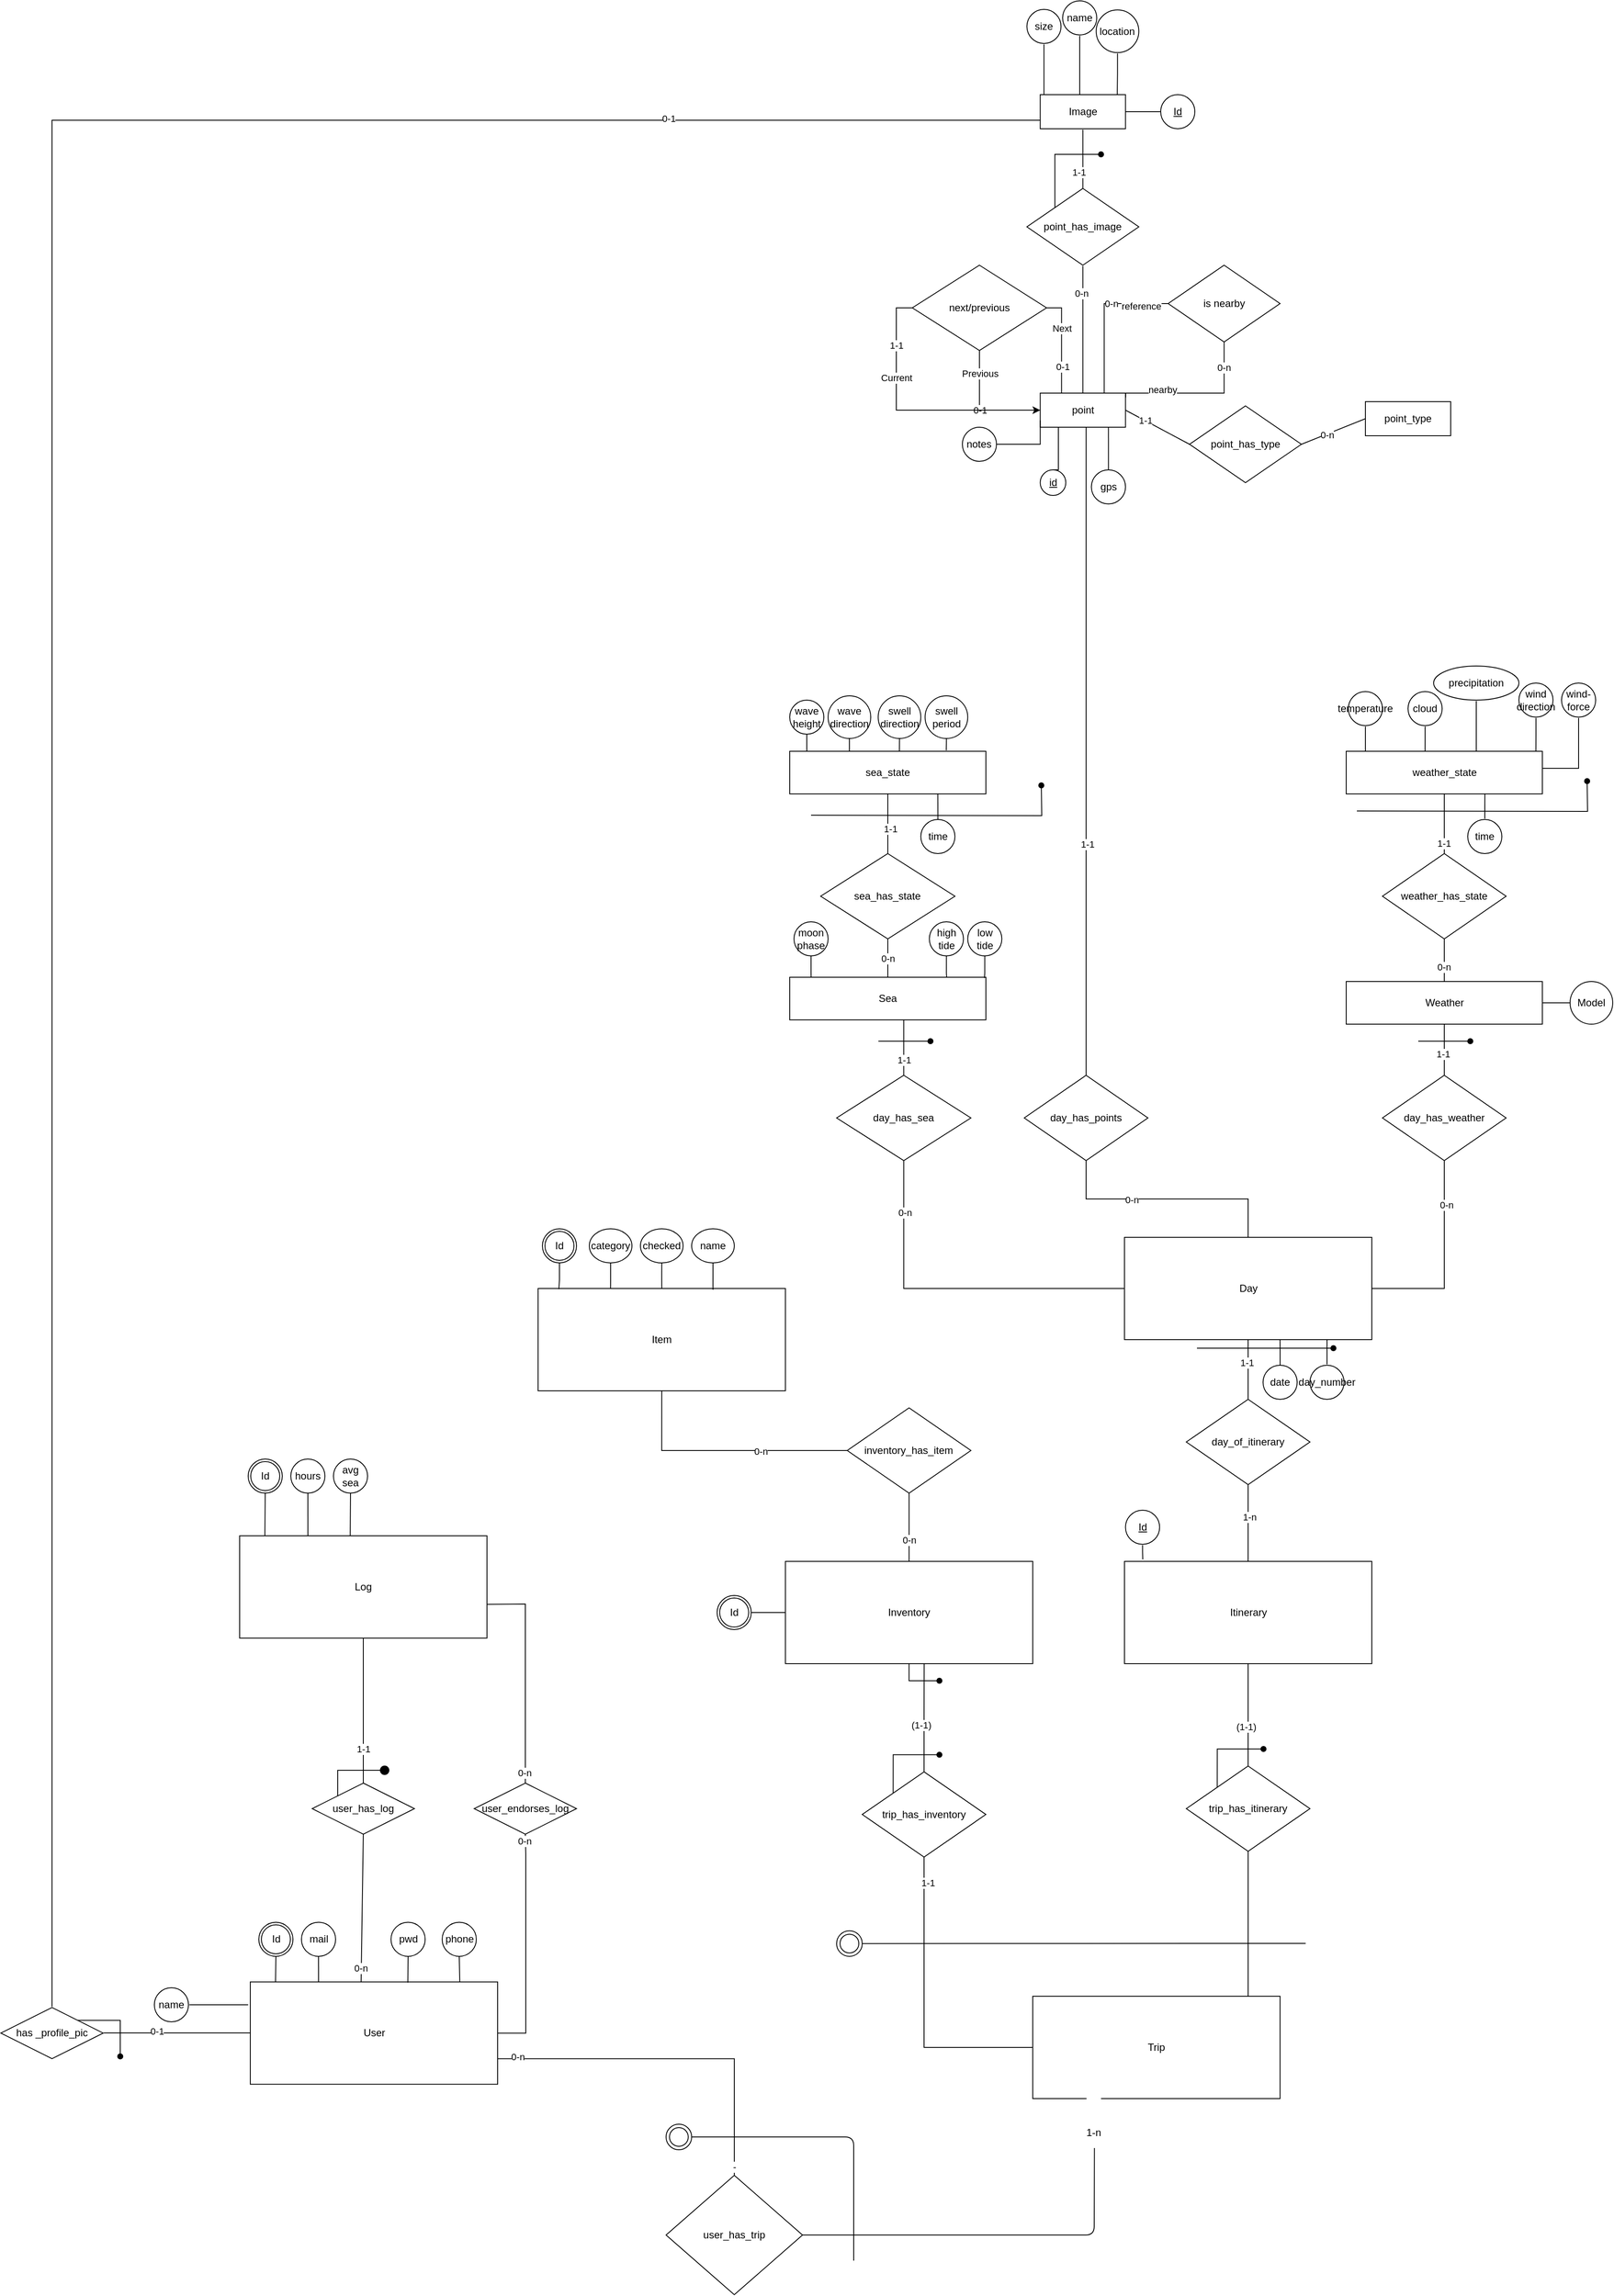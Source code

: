 <mxfile version="20.3.0" type="device"><diagram id="4FCNb8YeMRKc-BQFER56" name="Page-1"><mxGraphModel dx="3053" dy="4782" grid="1" gridSize="10" guides="1" tooltips="1" connect="1" arrows="1" fold="1" page="1" pageScale="1" pageWidth="850" pageHeight="1100" math="0" shadow="0"><root><mxCell id="0"/><mxCell id="1" parent="0"/><mxCell id="IPaBNMBHqaToawMMxi63-1" value="User" style="rounded=0;whiteSpace=wrap;html=1;" parent="1" vertex="1"><mxGeometry x="42.5" y="-276.81" width="290" height="120" as="geometry"/></mxCell><mxCell id="IPaBNMBHqaToawMMxi63-6" value="Id" style="ellipse;shape=doubleEllipse;margin=3;whiteSpace=wrap;html=1;align=center;" parent="1" vertex="1"><mxGeometry x="52.5" y="-346.81" width="40" height="40" as="geometry"/></mxCell><mxCell id="IPaBNMBHqaToawMMxi63-7" value="mail" style="ellipse;whiteSpace=wrap;html=1;align=center;" parent="1" vertex="1"><mxGeometry x="102.5" y="-346.81" width="40" height="40" as="geometry"/></mxCell><mxCell id="IPaBNMBHqaToawMMxi63-8" value="phone" style="ellipse;whiteSpace=wrap;html=1;align=center;" parent="1" vertex="1"><mxGeometry x="267.5" y="-346.81" width="40" height="40" as="geometry"/></mxCell><mxCell id="IPaBNMBHqaToawMMxi63-9" value="pwd" style="ellipse;whiteSpace=wrap;html=1;align=center;" parent="1" vertex="1"><mxGeometry x="207.5" y="-346.81" width="40" height="40" as="geometry"/></mxCell><mxCell id="IPaBNMBHqaToawMMxi63-10" value="" style="endArrow=none;html=1;rounded=0;entryX=0.5;entryY=1;entryDx=0;entryDy=0;exitX=0.102;exitY=0.002;exitDx=0;exitDy=0;exitPerimeter=0;" parent="1" source="IPaBNMBHqaToawMMxi63-1" target="IPaBNMBHqaToawMMxi63-6" edge="1"><mxGeometry relative="1" as="geometry"><mxPoint x="22.5" y="-256.81" as="sourcePoint"/><mxPoint x="182.5" y="-256.81" as="targetPoint"/></mxGeometry></mxCell><mxCell id="IPaBNMBHqaToawMMxi63-11" value="" style="endArrow=none;html=1;rounded=0;entryX=0.5;entryY=1;entryDx=0;entryDy=0;exitX=0.276;exitY=0;exitDx=0;exitDy=0;exitPerimeter=0;" parent="1" source="IPaBNMBHqaToawMMxi63-1" target="IPaBNMBHqaToawMMxi63-7" edge="1"><mxGeometry relative="1" as="geometry"><mxPoint x="122.5" y="-296.81" as="sourcePoint"/><mxPoint x="122.71" y="-347.05" as="targetPoint"/></mxGeometry></mxCell><mxCell id="IPaBNMBHqaToawMMxi63-12" value="" style="endArrow=none;html=1;rounded=0;entryX=0.5;entryY=1;entryDx=0;entryDy=0;exitX=0.847;exitY=0;exitDx=0;exitDy=0;exitPerimeter=0;" parent="1" source="IPaBNMBHqaToawMMxi63-1" target="IPaBNMBHqaToawMMxi63-8" edge="1"><mxGeometry relative="1" as="geometry"><mxPoint x="172.46" y="-296.81" as="sourcePoint"/><mxPoint x="172.42" y="-346.81" as="targetPoint"/></mxGeometry></mxCell><mxCell id="IPaBNMBHqaToawMMxi63-14" value="" style="endArrow=none;html=1;rounded=0;entryX=0.5;entryY=1;entryDx=0;entryDy=0;exitX=0.637;exitY=0.007;exitDx=0;exitDy=0;exitPerimeter=0;" parent="1" source="IPaBNMBHqaToawMMxi63-1" target="IPaBNMBHqaToawMMxi63-9" edge="1"><mxGeometry relative="1" as="geometry"><mxPoint x="222.5" y="-296.81" as="sourcePoint"/><mxPoint x="222.69" y="-346.81" as="targetPoint"/></mxGeometry></mxCell><mxCell id="IPaBNMBHqaToawMMxi63-16" value="Log" style="rounded=0;whiteSpace=wrap;html=1;" parent="1" vertex="1"><mxGeometry x="30" y="-800" width="290" height="120" as="geometry"/></mxCell><mxCell id="IPaBNMBHqaToawMMxi63-17" value="Id" style="ellipse;shape=doubleEllipse;margin=3;whiteSpace=wrap;html=1;align=center;" parent="1" vertex="1"><mxGeometry x="40" y="-890" width="40" height="40" as="geometry"/></mxCell><mxCell id="IPaBNMBHqaToawMMxi63-18" value="hours" style="ellipse;whiteSpace=wrap;html=1;align=center;" parent="1" vertex="1"><mxGeometry x="90" y="-890" width="40" height="40" as="geometry"/></mxCell><mxCell id="IPaBNMBHqaToawMMxi63-19" value="avg sea" style="ellipse;whiteSpace=wrap;html=1;align=center;" parent="1" vertex="1"><mxGeometry x="140" y="-890" width="40" height="40" as="geometry"/></mxCell><mxCell id="IPaBNMBHqaToawMMxi63-21" value="" style="endArrow=none;html=1;rounded=0;entryX=0.5;entryY=1;entryDx=0;entryDy=0;exitX=0.102;exitY=0.002;exitDx=0;exitDy=0;exitPerimeter=0;" parent="1" source="IPaBNMBHqaToawMMxi63-16" target="IPaBNMBHqaToawMMxi63-17" edge="1"><mxGeometry relative="1" as="geometry"><mxPoint x="10" y="-760" as="sourcePoint"/><mxPoint x="170" y="-760" as="targetPoint"/></mxGeometry></mxCell><mxCell id="IPaBNMBHqaToawMMxi63-22" value="" style="endArrow=none;html=1;rounded=0;entryX=0.5;entryY=1;entryDx=0;entryDy=0;exitX=0.276;exitY=0;exitDx=0;exitDy=0;exitPerimeter=0;" parent="1" source="IPaBNMBHqaToawMMxi63-16" target="IPaBNMBHqaToawMMxi63-18" edge="1"><mxGeometry relative="1" as="geometry"><mxPoint x="110" y="-800" as="sourcePoint"/><mxPoint x="110.21" y="-850.24" as="targetPoint"/></mxGeometry></mxCell><mxCell id="IPaBNMBHqaToawMMxi63-23" value="" style="endArrow=none;html=1;rounded=0;entryX=0.5;entryY=1;entryDx=0;entryDy=0;exitX=0.447;exitY=0.004;exitDx=0;exitDy=0;exitPerimeter=0;" parent="1" source="IPaBNMBHqaToawMMxi63-16" target="IPaBNMBHqaToawMMxi63-19" edge="1"><mxGeometry relative="1" as="geometry"><mxPoint x="159.96" y="-800" as="sourcePoint"/><mxPoint x="159.92" y="-850" as="targetPoint"/></mxGeometry></mxCell><mxCell id="IPaBNMBHqaToawMMxi63-25" value="user_has_log" style="shape=rhombus;perimeter=rhombusPerimeter;whiteSpace=wrap;html=1;align=center;" parent="1" vertex="1"><mxGeometry x="115" y="-510" width="120" height="60" as="geometry"/></mxCell><mxCell id="IPaBNMBHqaToawMMxi63-26" value="" style="endArrow=none;html=1;rounded=0;entryX=0.5;entryY=1;entryDx=0;entryDy=0;exitX=0.448;exitY=0;exitDx=0;exitDy=0;exitPerimeter=0;" parent="1" source="IPaBNMBHqaToawMMxi63-1" target="IPaBNMBHqaToawMMxi63-25" edge="1"><mxGeometry relative="1" as="geometry"><mxPoint x="217.5" y="-586.81" as="sourcePoint"/><mxPoint x="377.5" y="-586.81" as="targetPoint"/></mxGeometry></mxCell><mxCell id="IPaBNMBHqaToawMMxi63-63" value="0-n" style="edgeLabel;html=1;align=center;verticalAlign=middle;resizable=0;points=[];fontColor=#000000;" parent="IPaBNMBHqaToawMMxi63-26" vertex="1" connectable="0"><mxGeometry x="-0.81" y="1" relative="1" as="geometry"><mxPoint as="offset"/></mxGeometry></mxCell><mxCell id="IPaBNMBHqaToawMMxi63-29" value="" style="endArrow=none;html=1;rounded=0;" parent="1" source="IPaBNMBHqaToawMMxi63-25" target="IPaBNMBHqaToawMMxi63-16" edge="1"><mxGeometry relative="1" as="geometry"><mxPoint x="190.0" y="-360" as="sourcePoint"/><mxPoint x="190.08" y="-670" as="targetPoint"/></mxGeometry></mxCell><mxCell id="IPaBNMBHqaToawMMxi63-61" value="1-1" style="edgeLabel;html=1;align=center;verticalAlign=middle;resizable=0;points=[];fontColor=#000000;" parent="IPaBNMBHqaToawMMxi63-29" vertex="1" connectable="0"><mxGeometry x="-0.749" y="1" relative="1" as="geometry"><mxPoint x="1" y="-19" as="offset"/></mxGeometry></mxCell><mxCell id="IPaBNMBHqaToawMMxi63-32" value="" style="ellipse;whiteSpace=wrap;html=1;align=center;fontStyle=4;fillColor=#000000;" parent="1" vertex="1"><mxGeometry x="195" y="-530" width="10" height="10" as="geometry"/></mxCell><mxCell id="IPaBNMBHqaToawMMxi63-36" value="" style="endArrow=none;html=1;rounded=0;fontColor=#000000;entryX=0;entryY=0.5;entryDx=0;entryDy=0;exitX=0;exitY=0;exitDx=0;exitDy=0;" parent="1" source="IPaBNMBHqaToawMMxi63-25" target="IPaBNMBHqaToawMMxi63-32" edge="1"><mxGeometry relative="1" as="geometry"><mxPoint x="135" y="-550" as="sourcePoint"/><mxPoint x="295" y="-550" as="targetPoint"/><Array as="points"><mxPoint x="145" y="-525"/></Array></mxGeometry></mxCell><mxCell id="IPaBNMBHqaToawMMxi63-37" value="user_endorses_log" style="shape=rhombus;perimeter=rhombusPerimeter;whiteSpace=wrap;html=1;align=center;" parent="1" vertex="1"><mxGeometry x="305" y="-510" width="120" height="60" as="geometry"/></mxCell><mxCell id="IPaBNMBHqaToawMMxi63-38" value="" style="endArrow=none;html=1;rounded=0;entryX=1.001;entryY=0.67;entryDx=0;entryDy=0;entryPerimeter=0;exitX=0.5;exitY=0;exitDx=0;exitDy=0;" parent="1" source="IPaBNMBHqaToawMMxi63-37" target="IPaBNMBHqaToawMMxi63-16" edge="1"><mxGeometry relative="1" as="geometry"><mxPoint x="185" y="-500" as="sourcePoint"/><mxPoint x="185" y="-670" as="targetPoint"/><Array as="points"><mxPoint x="365" y="-720"/></Array></mxGeometry></mxCell><mxCell id="IPaBNMBHqaToawMMxi63-58" value="0-n" style="edgeLabel;html=1;align=center;verticalAlign=middle;resizable=0;points=[];fontColor=#000000;" parent="IPaBNMBHqaToawMMxi63-38" vertex="1" connectable="0"><mxGeometry x="-0.907" y="1" relative="1" as="geometry"><mxPoint as="offset"/></mxGeometry></mxCell><mxCell id="IPaBNMBHqaToawMMxi63-41" value="" style="endArrow=none;html=1;rounded=0;entryX=0.5;entryY=1;entryDx=0;entryDy=0;exitX=1;exitY=0.5;exitDx=0;exitDy=0;" parent="1" source="IPaBNMBHqaToawMMxi63-1" target="IPaBNMBHqaToawMMxi63-37" edge="1"><mxGeometry relative="1" as="geometry"><mxPoint x="392.21" y="-356.81" as="sourcePoint"/><mxPoint x="347.5" y="-566.41" as="targetPoint"/><Array as="points"><mxPoint x="365.5" y="-216.81"/><mxPoint x="365.5" y="-426.81"/></Array></mxGeometry></mxCell><mxCell id="IPaBNMBHqaToawMMxi63-49" value="" style="resizable=0;html=1;align=right;verticalAlign=bottom;" parent="IPaBNMBHqaToawMMxi63-41" connectable="0" vertex="1"><mxGeometry x="1" relative="1" as="geometry"><mxPoint x="-10" y="360" as="offset"/></mxGeometry></mxCell><mxCell id="IPaBNMBHqaToawMMxi63-57" value="0-n" style="edgeLabel;html=1;align=center;verticalAlign=middle;resizable=0;points=[];fontColor=#000000;" parent="IPaBNMBHqaToawMMxi63-41" vertex="1" connectable="0"><mxGeometry x="0.938" y="1" relative="1" as="geometry"><mxPoint as="offset"/></mxGeometry></mxCell><mxCell id="IPaBNMBHqaToawMMxi63-67" value="Trip" style="rounded=0;whiteSpace=wrap;html=1;" parent="1" vertex="1"><mxGeometry x="959.94" y="-260" width="290" height="120" as="geometry"/></mxCell><mxCell id="CpeaB846haHFIQsKbPVB-20" style="edgeStyle=orthogonalEdgeStyle;rounded=0;orthogonalLoop=1;jettySize=auto;html=1;endArrow=oval;endFill=1;" parent="1" source="IPaBNMBHqaToawMMxi63-76" edge="1"><mxGeometry relative="1" as="geometry"><mxPoint x="850" y="-630" as="targetPoint"/></mxGeometry></mxCell><mxCell id="IPaBNMBHqaToawMMxi63-76" value="Inventory" style="rounded=0;whiteSpace=wrap;html=1;" parent="1" vertex="1"><mxGeometry x="669.94" y="-770" width="290" height="120" as="geometry"/></mxCell><mxCell id="IPaBNMBHqaToawMMxi63-78" value="Itinerary" style="rounded=0;whiteSpace=wrap;html=1;" parent="1" vertex="1"><mxGeometry x="1067.5" y="-770" width="290" height="120" as="geometry"/></mxCell><mxCell id="IPaBNMBHqaToawMMxi63-84" style="edgeStyle=orthogonalEdgeStyle;rounded=0;orthogonalLoop=1;jettySize=auto;html=1;entryX=0;entryY=0.5;entryDx=0;entryDy=0;fontColor=#000000;endArrow=none;endFill=0;exitX=0.5;exitY=1;exitDx=0;exitDy=0;" parent="1" source="IPaBNMBHqaToawMMxi63-79" target="IPaBNMBHqaToawMMxi63-67" edge="1"><mxGeometry relative="1" as="geometry"/></mxCell><mxCell id="IPaBNMBHqaToawMMxi63-120" value="1-1" style="edgeLabel;html=1;align=center;verticalAlign=middle;resizable=0;points=[];fontColor=#000000;" parent="IPaBNMBHqaToawMMxi63-84" vertex="1" connectable="0"><mxGeometry x="-0.828" y="4" relative="1" as="geometry"><mxPoint as="offset"/></mxGeometry></mxCell><mxCell id="IPaBNMBHqaToawMMxi63-85" style="edgeStyle=orthogonalEdgeStyle;rounded=0;orthogonalLoop=1;jettySize=auto;html=1;entryX=0.561;entryY=1;entryDx=0;entryDy=0;entryPerimeter=0;fontColor=#000000;endArrow=none;endFill=0;" parent="1" source="IPaBNMBHqaToawMMxi63-79" target="IPaBNMBHqaToawMMxi63-76" edge="1"><mxGeometry relative="1" as="geometry"/></mxCell><mxCell id="IPaBNMBHqaToawMMxi63-121" value="(1-1)" style="edgeLabel;html=1;align=center;verticalAlign=middle;resizable=0;points=[];fontColor=#000000;" parent="IPaBNMBHqaToawMMxi63-85" vertex="1" connectable="0"><mxGeometry x="-0.122" y="4" relative="1" as="geometry"><mxPoint as="offset"/></mxGeometry></mxCell><mxCell id="IPaBNMBHqaToawMMxi63-191" style="edgeStyle=orthogonalEdgeStyle;rounded=0;orthogonalLoop=1;jettySize=auto;html=1;exitX=0;exitY=0;exitDx=0;exitDy=0;fontColor=#000000;endArrow=oval;endFill=1;" parent="1" source="IPaBNMBHqaToawMMxi63-79" edge="1"><mxGeometry relative="1" as="geometry"><mxPoint x="850" y="-543" as="targetPoint"/></mxGeometry></mxCell><mxCell id="IPaBNMBHqaToawMMxi63-79" value="trip_has_inventory" style="shape=rhombus;perimeter=rhombusPerimeter;whiteSpace=wrap;html=1;align=center;" parent="1" vertex="1"><mxGeometry x="760" y="-523.19" width="145" height="100" as="geometry"/></mxCell><mxCell id="IPaBNMBHqaToawMMxi63-82" style="edgeStyle=orthogonalEdgeStyle;rounded=0;orthogonalLoop=1;jettySize=auto;html=1;fontColor=#000000;endArrow=none;endFill=0;" parent="1" source="IPaBNMBHqaToawMMxi63-81" target="IPaBNMBHqaToawMMxi63-78" edge="1"><mxGeometry relative="1" as="geometry"/></mxCell><mxCell id="IPaBNMBHqaToawMMxi63-122" value="(1-1)" style="edgeLabel;html=1;align=center;verticalAlign=middle;resizable=0;points=[];fontColor=#000000;" parent="IPaBNMBHqaToawMMxi63-82" vertex="1" connectable="0"><mxGeometry x="-0.234" y="3" relative="1" as="geometry"><mxPoint as="offset"/></mxGeometry></mxCell><mxCell id="IPaBNMBHqaToawMMxi63-83" style="edgeStyle=orthogonalEdgeStyle;rounded=0;orthogonalLoop=1;jettySize=auto;html=1;entryX=0.871;entryY=0;entryDx=0;entryDy=0;entryPerimeter=0;fontColor=#000000;endArrow=none;endFill=0;" parent="1" source="IPaBNMBHqaToawMMxi63-81" target="IPaBNMBHqaToawMMxi63-67" edge="1"><mxGeometry relative="1" as="geometry"/></mxCell><mxCell id="IPaBNMBHqaToawMMxi63-192" style="edgeStyle=orthogonalEdgeStyle;rounded=0;orthogonalLoop=1;jettySize=auto;html=1;exitX=0;exitY=0;exitDx=0;exitDy=0;fontColor=#000000;endArrow=oval;endFill=1;" parent="1" source="IPaBNMBHqaToawMMxi63-81" edge="1"><mxGeometry relative="1" as="geometry"><mxPoint x="1230" y="-550" as="targetPoint"/></mxGeometry></mxCell><mxCell id="IPaBNMBHqaToawMMxi63-81" value="trip_has_itinerary" style="shape=rhombus;perimeter=rhombusPerimeter;whiteSpace=wrap;html=1;align=center;" parent="1" vertex="1"><mxGeometry x="1140" y="-530" width="145" height="100" as="geometry"/></mxCell><mxCell id="IPaBNMBHqaToawMMxi63-96" style="edgeStyle=orthogonalEdgeStyle;rounded=0;orthogonalLoop=1;jettySize=auto;html=1;fontColor=#000000;endArrow=none;endFill=0;entryX=1;entryY=0.75;entryDx=0;entryDy=0;exitX=0.5;exitY=0;exitDx=0;exitDy=0;" parent="1" source="IPaBNMBHqaToawMMxi63-93" target="IPaBNMBHqaToawMMxi63-1" edge="1"><mxGeometry relative="1" as="geometry"><mxPoint x="980" y="772.317" as="targetPoint"/><Array as="points"><mxPoint x="610" y="-187"/></Array></mxGeometry></mxCell><mxCell id="IPaBNMBHqaToawMMxi63-104" value="0-n" style="edgeLabel;html=1;align=center;verticalAlign=middle;resizable=0;points=[];fontColor=#000000;" parent="IPaBNMBHqaToawMMxi63-96" vertex="1" connectable="0"><mxGeometry x="0.887" y="-1" relative="1" as="geometry"><mxPoint y="-1" as="offset"/></mxGeometry></mxCell><mxCell id="IPaBNMBHqaToawMMxi63-114" value="-" style="edgeLabel;html=1;align=center;verticalAlign=middle;resizable=0;points=[];fontColor=#000000;" parent="IPaBNMBHqaToawMMxi63-96" vertex="1" connectable="0"><mxGeometry x="-0.949" relative="1" as="geometry"><mxPoint as="offset"/></mxGeometry></mxCell><mxCell id="IPaBNMBHqaToawMMxi63-93" value="user_has_trip" style="shape=rhombus;perimeter=rhombusPerimeter;whiteSpace=wrap;html=1;align=center;" parent="1" vertex="1"><mxGeometry x="530" y="-50" width="160" height="140" as="geometry"/></mxCell><mxCell id="IPaBNMBHqaToawMMxi63-134" style="edgeStyle=orthogonalEdgeStyle;rounded=0;orthogonalLoop=1;jettySize=auto;html=1;fontColor=#000000;endArrow=none;endFill=0;" parent="1" source="IPaBNMBHqaToawMMxi63-133" target="IPaBNMBHqaToawMMxi63-78" edge="1"><mxGeometry relative="1" as="geometry"/></mxCell><mxCell id="IPaBNMBHqaToawMMxi63-136" value="1-n" style="edgeLabel;html=1;align=center;verticalAlign=middle;resizable=0;points=[];fontColor=#000000;" parent="IPaBNMBHqaToawMMxi63-134" vertex="1" connectable="0"><mxGeometry x="-0.172" y="1" relative="1" as="geometry"><mxPoint as="offset"/></mxGeometry></mxCell><mxCell id="IPaBNMBHqaToawMMxi63-133" value="day_of_itinerary" style="shape=rhombus;perimeter=rhombusPerimeter;whiteSpace=wrap;html=1;align=center;" parent="1" vertex="1"><mxGeometry x="1140" y="-960" width="145" height="100" as="geometry"/></mxCell><mxCell id="IPaBNMBHqaToawMMxi63-138" style="edgeStyle=orthogonalEdgeStyle;rounded=0;orthogonalLoop=1;jettySize=auto;html=1;entryX=0.5;entryY=0;entryDx=0;entryDy=0;fontColor=#000000;endArrow=none;endFill=0;" parent="1" source="IPaBNMBHqaToawMMxi63-137" target="IPaBNMBHqaToawMMxi63-133" edge="1"><mxGeometry relative="1" as="geometry"/></mxCell><mxCell id="IPaBNMBHqaToawMMxi63-139" value="1-1" style="edgeLabel;html=1;align=center;verticalAlign=middle;resizable=0;points=[];fontColor=#000000;" parent="IPaBNMBHqaToawMMxi63-138" vertex="1" connectable="0"><mxGeometry x="-0.237" y="-2" relative="1" as="geometry"><mxPoint as="offset"/></mxGeometry></mxCell><mxCell id="IPaBNMBHqaToawMMxi63-137" value="Day" style="rounded=0;whiteSpace=wrap;html=1;" parent="1" vertex="1"><mxGeometry x="1067.5" y="-1150" width="290" height="120" as="geometry"/></mxCell><mxCell id="IPaBNMBHqaToawMMxi63-145" style="edgeStyle=orthogonalEdgeStyle;rounded=0;orthogonalLoop=1;jettySize=auto;html=1;fontColor=#000000;endArrow=none;endFill=0;" parent="1" source="IPaBNMBHqaToawMMxi63-141" target="IPaBNMBHqaToawMMxi63-137" edge="1"><mxGeometry relative="1" as="geometry"><Array as="points"><mxPoint x="1443" y="-1090"/></Array></mxGeometry></mxCell><mxCell id="CpeaB846haHFIQsKbPVB-128" value="0-n" style="edgeLabel;html=1;align=center;verticalAlign=middle;resizable=0;points=[];" parent="IPaBNMBHqaToawMMxi63-145" vertex="1" connectable="0"><mxGeometry x="-0.562" y="2" relative="1" as="geometry"><mxPoint as="offset"/></mxGeometry></mxCell><mxCell id="IPaBNMBHqaToawMMxi63-195" style="edgeStyle=orthogonalEdgeStyle;rounded=0;orthogonalLoop=1;jettySize=auto;html=1;fontColor=#000000;endArrow=none;endFill=0;" parent="1" source="IPaBNMBHqaToawMMxi63-141" target="IPaBNMBHqaToawMMxi63-162" edge="1"><mxGeometry relative="1" as="geometry"/></mxCell><mxCell id="CpeaB846haHFIQsKbPVB-129" value="1-1" style="edgeLabel;html=1;align=center;verticalAlign=middle;resizable=0;points=[];" parent="IPaBNMBHqaToawMMxi63-195" vertex="1" connectable="0"><mxGeometry x="-0.169" y="2" relative="1" as="geometry"><mxPoint as="offset"/></mxGeometry></mxCell><mxCell id="IPaBNMBHqaToawMMxi63-141" value="day_has_weather" style="shape=rhombus;perimeter=rhombusPerimeter;whiteSpace=wrap;html=1;align=center;" parent="1" vertex="1"><mxGeometry x="1370" y="-1340" width="145" height="100" as="geometry"/></mxCell><mxCell id="IPaBNMBHqaToawMMxi63-148" style="edgeStyle=orthogonalEdgeStyle;rounded=0;orthogonalLoop=1;jettySize=auto;html=1;entryX=0;entryY=0.5;entryDx=0;entryDy=0;fontColor=#000000;endArrow=none;endFill=0;" parent="1" source="IPaBNMBHqaToawMMxi63-143" target="IPaBNMBHqaToawMMxi63-137" edge="1"><mxGeometry relative="1" as="geometry"><Array as="points"><mxPoint x="809" y="-1090"/></Array></mxGeometry></mxCell><mxCell id="CpeaB846haHFIQsKbPVB-52" value="0-n" style="edgeLabel;html=1;align=center;verticalAlign=middle;resizable=0;points=[];" parent="IPaBNMBHqaToawMMxi63-148" vertex="1" connectable="0"><mxGeometry x="-0.705" y="1" relative="1" as="geometry"><mxPoint as="offset"/></mxGeometry></mxCell><mxCell id="IPaBNMBHqaToawMMxi63-186" style="edgeStyle=orthogonalEdgeStyle;rounded=0;orthogonalLoop=1;jettySize=auto;html=1;entryX=0.55;entryY=1;entryDx=0;entryDy=0;fontColor=#000000;endArrow=none;endFill=0;entryPerimeter=0;" parent="1" edge="1"><mxGeometry relative="1" as="geometry"><mxPoint x="801.5" y="-1405" as="targetPoint"/><Array as="points"><mxPoint x="809" y="-1405"/></Array><mxPoint x="808.686" y="-1339.978" as="sourcePoint"/></mxGeometry></mxCell><mxCell id="CpeaB846haHFIQsKbPVB-50" value="1-1" style="edgeLabel;html=1;align=center;verticalAlign=middle;resizable=0;points=[];" parent="IPaBNMBHqaToawMMxi63-186" vertex="1" connectable="0"><mxGeometry x="-0.491" relative="1" as="geometry"><mxPoint as="offset"/></mxGeometry></mxCell><mxCell id="IPaBNMBHqaToawMMxi63-143" value="day_has_sea" style="shape=rhombus;perimeter=rhombusPerimeter;whiteSpace=wrap;html=1;align=center;" parent="1" vertex="1"><mxGeometry x="730" y="-1340" width="157.44" height="100" as="geometry"/></mxCell><mxCell id="IPaBNMBHqaToawMMxi63-147" style="edgeStyle=orthogonalEdgeStyle;rounded=0;orthogonalLoop=1;jettySize=auto;html=1;fontColor=#000000;endArrow=none;endFill=0;" parent="1" source="IPaBNMBHqaToawMMxi63-144" target="IPaBNMBHqaToawMMxi63-137" edge="1"><mxGeometry relative="1" as="geometry"/></mxCell><mxCell id="CpeaB846haHFIQsKbPVB-53" value="0-n" style="edgeLabel;html=1;align=center;verticalAlign=middle;resizable=0;points=[];" parent="IPaBNMBHqaToawMMxi63-147" vertex="1" connectable="0"><mxGeometry x="-0.296" y="-1" relative="1" as="geometry"><mxPoint as="offset"/></mxGeometry></mxCell><mxCell id="IPaBNMBHqaToawMMxi63-188" style="edgeStyle=orthogonalEdgeStyle;rounded=0;orthogonalLoop=1;jettySize=auto;html=1;entryX=0.538;entryY=1;entryDx=0;entryDy=0;entryPerimeter=0;fontColor=#000000;endArrow=none;endFill=0;" parent="1" source="IPaBNMBHqaToawMMxi63-144" target="IPaBNMBHqaToawMMxi63-156" edge="1"><mxGeometry relative="1" as="geometry"/></mxCell><mxCell id="CpeaB846haHFIQsKbPVB-54" value="1-1" style="edgeLabel;html=1;align=center;verticalAlign=middle;resizable=0;points=[];" parent="IPaBNMBHqaToawMMxi63-188" vertex="1" connectable="0"><mxGeometry x="-0.285" y="-1" relative="1" as="geometry"><mxPoint as="offset"/></mxGeometry></mxCell><mxCell id="IPaBNMBHqaToawMMxi63-144" value="day_has_points" style="shape=rhombus;perimeter=rhombusPerimeter;whiteSpace=wrap;html=1;align=center;" parent="1" vertex="1"><mxGeometry x="950" y="-1340" width="145" height="100" as="geometry"/></mxCell><mxCell id="quffOmO1uJrPGkvGy99G-256" value="" style="edgeStyle=orthogonalEdgeStyle;rounded=0;orthogonalLoop=1;jettySize=auto;html=1;endArrow=none;endFill=0;entryX=0.5;entryY=0;entryDx=0;entryDy=0;" parent="1" source="IPaBNMBHqaToawMMxi63-156" target="quffOmO1uJrPGkvGy99G-255" edge="1"><mxGeometry relative="1" as="geometry"><Array as="points"><mxPoint x="990" y="-2050"/></Array></mxGeometry></mxCell><mxCell id="IPaBNMBHqaToawMMxi63-156" value="point" style="rounded=0;whiteSpace=wrap;html=1;" parent="1" vertex="1"><mxGeometry x="968.72" y="-2140" width="100" height="40" as="geometry"/></mxCell><mxCell id="IPaBNMBHqaToawMMxi63-198" style="edgeStyle=orthogonalEdgeStyle;rounded=0;orthogonalLoop=1;jettySize=auto;html=1;entryX=0.5;entryY=1;entryDx=0;entryDy=0;fontColor=#000000;endArrow=none;endFill=0;" parent="1" source="IPaBNMBHqaToawMMxi63-162" target="IPaBNMBHqaToawMMxi63-197" edge="1"><mxGeometry relative="1" as="geometry"><Array as="points"><mxPoint x="1443" y="-1450"/><mxPoint x="1443" y="-1450"/></Array></mxGeometry></mxCell><mxCell id="CpeaB846haHFIQsKbPVB-130" value="0-n" style="edgeLabel;html=1;align=center;verticalAlign=middle;resizable=0;points=[];" parent="IPaBNMBHqaToawMMxi63-198" vertex="1" connectable="0"><mxGeometry x="-0.295" y="1" relative="1" as="geometry"><mxPoint as="offset"/></mxGeometry></mxCell><mxCell id="ByTbtiyHxhlV9-c-ylh0-253" value="" style="edgeStyle=orthogonalEdgeStyle;rounded=0;orthogonalLoop=1;jettySize=auto;html=1;endArrow=none;endFill=0;" parent="1" source="IPaBNMBHqaToawMMxi63-162" target="ByTbtiyHxhlV9-c-ylh0-252" edge="1"><mxGeometry relative="1" as="geometry"/></mxCell><mxCell id="IPaBNMBHqaToawMMxi63-162" value="Weather" style="rounded=0;whiteSpace=wrap;html=1;" parent="1" vertex="1"><mxGeometry x="1327.5" y="-1450" width="230" height="50" as="geometry"/></mxCell><mxCell id="IPaBNMBHqaToawMMxi63-199" value="0-n" style="edgeStyle=orthogonalEdgeStyle;rounded=0;orthogonalLoop=1;jettySize=auto;html=1;entryX=0.5;entryY=1;entryDx=0;entryDy=0;fontColor=#000000;endArrow=none;endFill=0;" parent="1" source="IPaBNMBHqaToawMMxi63-163" target="IPaBNMBHqaToawMMxi63-196" edge="1"><mxGeometry relative="1" as="geometry"/></mxCell><mxCell id="IPaBNMBHqaToawMMxi63-163" value="Sea" style="rounded=0;whiteSpace=wrap;html=1;" parent="1" vertex="1"><mxGeometry x="675" y="-1455" width="230" height="50" as="geometry"/></mxCell><mxCell id="IPaBNMBHqaToawMMxi63-203" style="edgeStyle=orthogonalEdgeStyle;rounded=0;orthogonalLoop=1;jettySize=auto;html=1;fontColor=#000000;endArrow=none;endFill=0;" parent="1" source="IPaBNMBHqaToawMMxi63-196" target="IPaBNMBHqaToawMMxi63-200" edge="1"><mxGeometry relative="1" as="geometry"/></mxCell><mxCell id="CpeaB846haHFIQsKbPVB-31" value="1-1" style="edgeLabel;html=1;align=center;verticalAlign=middle;resizable=0;points=[];" parent="IPaBNMBHqaToawMMxi63-203" vertex="1" connectable="0"><mxGeometry x="-0.175" y="-3" relative="1" as="geometry"><mxPoint as="offset"/></mxGeometry></mxCell><mxCell id="IPaBNMBHqaToawMMxi63-196" value="sea_has_state" style="shape=rhombus;perimeter=rhombusPerimeter;whiteSpace=wrap;html=1;align=center;" parent="1" vertex="1"><mxGeometry x="711.28" y="-1600" width="157.44" height="100" as="geometry"/></mxCell><mxCell id="IPaBNMBHqaToawMMxi63-202" style="edgeStyle=orthogonalEdgeStyle;rounded=0;orthogonalLoop=1;jettySize=auto;html=1;entryX=0.5;entryY=1;entryDx=0;entryDy=0;fontColor=#000000;endArrow=none;endFill=0;" parent="1" source="IPaBNMBHqaToawMMxi63-197" target="IPaBNMBHqaToawMMxi63-201" edge="1"><mxGeometry relative="1" as="geometry"/></mxCell><mxCell id="CpeaB846haHFIQsKbPVB-131" value="1-1" style="edgeLabel;html=1;align=center;verticalAlign=middle;resizable=0;points=[];" parent="IPaBNMBHqaToawMMxi63-202" vertex="1" connectable="0"><mxGeometry x="-0.636" y="1" relative="1" as="geometry"><mxPoint as="offset"/></mxGeometry></mxCell><mxCell id="IPaBNMBHqaToawMMxi63-197" value="weather_has_state" style="shape=rhombus;perimeter=rhombusPerimeter;whiteSpace=wrap;html=1;align=center;" parent="1" vertex="1"><mxGeometry x="1370" y="-1600" width="145" height="100" as="geometry"/></mxCell><mxCell id="IPaBNMBHqaToawMMxi63-204" style="edgeStyle=orthogonalEdgeStyle;rounded=0;orthogonalLoop=1;jettySize=auto;html=1;fontColor=#000000;endArrow=oval;endFill=1;" parent="1" edge="1"><mxGeometry relative="1" as="geometry"><mxPoint x="970" y="-1680" as="targetPoint"/><mxPoint x="700" y="-1645" as="sourcePoint"/></mxGeometry></mxCell><mxCell id="IPaBNMBHqaToawMMxi63-200" value="sea_state" style="rounded=0;whiteSpace=wrap;html=1;" parent="1" vertex="1"><mxGeometry x="675" y="-1720" width="230" height="50" as="geometry"/></mxCell><mxCell id="IPaBNMBHqaToawMMxi63-201" value="weather_state" style="rounded=0;whiteSpace=wrap;html=1;" parent="1" vertex="1"><mxGeometry x="1327.5" y="-1720" width="230" height="50" as="geometry"/></mxCell><mxCell id="IPaBNMBHqaToawMMxi63-205" style="edgeStyle=orthogonalEdgeStyle;rounded=0;orthogonalLoop=1;jettySize=auto;html=1;fontColor=#000000;endArrow=oval;endFill=1;" parent="1" edge="1"><mxGeometry relative="1" as="geometry"><mxPoint x="1610" y="-1685" as="targetPoint"/><mxPoint x="1340" y="-1650" as="sourcePoint"/></mxGeometry></mxCell><mxCell id="CpeaB846haHFIQsKbPVB-5" style="edgeStyle=orthogonalEdgeStyle;rounded=0;orthogonalLoop=1;jettySize=auto;html=1;endArrow=none;endFill=0;" parent="1" source="CpeaB846haHFIQsKbPVB-4" target="IPaBNMBHqaToawMMxi63-76" edge="1"><mxGeometry relative="1" as="geometry"/></mxCell><mxCell id="CpeaB846haHFIQsKbPVB-8" value="0-n" style="edgeLabel;html=1;align=center;verticalAlign=middle;resizable=0;points=[];" parent="CpeaB846haHFIQsKbPVB-5" vertex="1" connectable="0"><mxGeometry x="0.375" relative="1" as="geometry"><mxPoint as="offset"/></mxGeometry></mxCell><mxCell id="CpeaB846haHFIQsKbPVB-4" value="inventory_has_item" style="shape=rhombus;perimeter=rhombusPerimeter;whiteSpace=wrap;html=1;align=center;" parent="1" vertex="1"><mxGeometry x="742.44" y="-950" width="145" height="100" as="geometry"/></mxCell><mxCell id="CpeaB846haHFIQsKbPVB-7" style="edgeStyle=orthogonalEdgeStyle;rounded=0;orthogonalLoop=1;jettySize=auto;html=1;entryX=0;entryY=0.5;entryDx=0;entryDy=0;endArrow=none;endFill=0;exitX=0.5;exitY=1;exitDx=0;exitDy=0;" parent="1" source="CpeaB846haHFIQsKbPVB-6" target="CpeaB846haHFIQsKbPVB-4" edge="1"><mxGeometry relative="1" as="geometry"/></mxCell><mxCell id="CpeaB846haHFIQsKbPVB-9" value="0-n" style="edgeLabel;html=1;align=center;verticalAlign=middle;resizable=0;points=[];" parent="CpeaB846haHFIQsKbPVB-7" vertex="1" connectable="0"><mxGeometry x="0.294" y="-1" relative="1" as="geometry"><mxPoint as="offset"/></mxGeometry></mxCell><mxCell id="CpeaB846haHFIQsKbPVB-6" value="Item" style="rounded=0;whiteSpace=wrap;html=1;" parent="1" vertex="1"><mxGeometry x="379.94" y="-1090" width="290" height="120" as="geometry"/></mxCell><mxCell id="CpeaB846haHFIQsKbPVB-11" style="edgeStyle=orthogonalEdgeStyle;rounded=0;orthogonalLoop=1;jettySize=auto;html=1;endArrow=none;endFill=0;entryX=0.084;entryY=0.007;entryDx=0;entryDy=0;entryPerimeter=0;" parent="1" source="CpeaB846haHFIQsKbPVB-10" target="CpeaB846haHFIQsKbPVB-6" edge="1"><mxGeometry relative="1" as="geometry"/></mxCell><mxCell id="CpeaB846haHFIQsKbPVB-10" value="Id" style="ellipse;shape=doubleEllipse;margin=3;whiteSpace=wrap;html=1;align=center;" parent="1" vertex="1"><mxGeometry x="385" y="-1160" width="40" height="40" as="geometry"/></mxCell><mxCell id="CpeaB846haHFIQsKbPVB-15" style="edgeStyle=orthogonalEdgeStyle;rounded=0;orthogonalLoop=1;jettySize=auto;html=1;entryX=0.293;entryY=0.003;entryDx=0;entryDy=0;entryPerimeter=0;endArrow=none;endFill=0;" parent="1" source="CpeaB846haHFIQsKbPVB-13" target="CpeaB846haHFIQsKbPVB-6" edge="1"><mxGeometry relative="1" as="geometry"><Array as="points"><mxPoint x="465" y="-1100"/><mxPoint x="465" y="-1100"/></Array></mxGeometry></mxCell><mxCell id="CpeaB846haHFIQsKbPVB-13" value="category" style="ellipse;whiteSpace=wrap;html=1;align=center;" parent="1" vertex="1"><mxGeometry x="440" y="-1160" width="50" height="40" as="geometry"/></mxCell><mxCell id="CpeaB846haHFIQsKbPVB-17" style="edgeStyle=orthogonalEdgeStyle;rounded=0;orthogonalLoop=1;jettySize=auto;html=1;entryX=0.5;entryY=0;entryDx=0;entryDy=0;endArrow=none;endFill=0;" parent="1" source="CpeaB846haHFIQsKbPVB-16" target="CpeaB846haHFIQsKbPVB-6" edge="1"><mxGeometry relative="1" as="geometry"/></mxCell><mxCell id="CpeaB846haHFIQsKbPVB-16" value="checked" style="ellipse;whiteSpace=wrap;html=1;align=center;" parent="1" vertex="1"><mxGeometry x="499.94" y="-1160" width="50" height="40" as="geometry"/></mxCell><mxCell id="CpeaB846haHFIQsKbPVB-19" style="edgeStyle=orthogonalEdgeStyle;rounded=0;orthogonalLoop=1;jettySize=auto;html=1;entryX=0.707;entryY=0.013;entryDx=0;entryDy=0;entryPerimeter=0;endArrow=none;endFill=0;" parent="1" source="CpeaB846haHFIQsKbPVB-18" target="CpeaB846haHFIQsKbPVB-6" edge="1"><mxGeometry relative="1" as="geometry"/></mxCell><mxCell id="CpeaB846haHFIQsKbPVB-18" value="name" style="ellipse;whiteSpace=wrap;html=1;align=center;" parent="1" vertex="1"><mxGeometry x="560" y="-1160" width="50" height="40" as="geometry"/></mxCell><mxCell id="CpeaB846haHFIQsKbPVB-24" style="edgeStyle=orthogonalEdgeStyle;rounded=0;orthogonalLoop=1;jettySize=auto;html=1;entryX=0.755;entryY=1;entryDx=0;entryDy=0;entryPerimeter=0;endArrow=none;endFill=0;" parent="1" source="CpeaB846haHFIQsKbPVB-22" target="IPaBNMBHqaToawMMxi63-200" edge="1"><mxGeometry relative="1" as="geometry"/></mxCell><mxCell id="CpeaB846haHFIQsKbPVB-22" value="time" style="ellipse;whiteSpace=wrap;html=1;aspect=fixed;" parent="1" vertex="1"><mxGeometry x="828.72" y="-1640" width="40" height="40" as="geometry"/></mxCell><mxCell id="CpeaB846haHFIQsKbPVB-28" style="edgeStyle=orthogonalEdgeStyle;rounded=0;orthogonalLoop=1;jettySize=auto;html=1;entryX=0.8;entryY=0.008;entryDx=0;entryDy=0;entryPerimeter=0;endArrow=none;endFill=0;" parent="1" source="CpeaB846haHFIQsKbPVB-26" target="IPaBNMBHqaToawMMxi63-163" edge="1"><mxGeometry relative="1" as="geometry"/></mxCell><mxCell id="CpeaB846haHFIQsKbPVB-26" value="high tide" style="ellipse;whiteSpace=wrap;html=1;aspect=fixed;" parent="1" vertex="1"><mxGeometry x="838.72" y="-1520" width="40" height="40" as="geometry"/></mxCell><mxCell id="CpeaB846haHFIQsKbPVB-33" style="edgeStyle=orthogonalEdgeStyle;rounded=0;orthogonalLoop=1;jettySize=auto;html=1;endArrow=none;endFill=0;entryX=0.085;entryY=-0.001;entryDx=0;entryDy=0;entryPerimeter=0;" parent="1" source="CpeaB846haHFIQsKbPVB-32" target="IPaBNMBHqaToawMMxi63-200" edge="1"><mxGeometry relative="1" as="geometry"/></mxCell><mxCell id="CpeaB846haHFIQsKbPVB-32" value="wave height" style="ellipse;whiteSpace=wrap;html=1;aspect=fixed;" parent="1" vertex="1"><mxGeometry x="675" y="-1780" width="40" height="40" as="geometry"/></mxCell><mxCell id="CpeaB846haHFIQsKbPVB-35" style="edgeStyle=orthogonalEdgeStyle;rounded=0;orthogonalLoop=1;jettySize=auto;html=1;entryX=0.304;entryY=0;entryDx=0;entryDy=0;entryPerimeter=0;endArrow=none;endFill=0;" parent="1" source="CpeaB846haHFIQsKbPVB-34" target="IPaBNMBHqaToawMMxi63-200" edge="1"><mxGeometry relative="1" as="geometry"><Array as="points"><mxPoint x="745" y="-1720"/><mxPoint x="745" y="-1720"/></Array></mxGeometry></mxCell><mxCell id="CpeaB846haHFIQsKbPVB-34" value="wave direction" style="ellipse;whiteSpace=wrap;html=1;aspect=fixed;" parent="1" vertex="1"><mxGeometry x="720" y="-1785" width="50" height="50" as="geometry"/></mxCell><mxCell id="CpeaB846haHFIQsKbPVB-37" style="edgeStyle=orthogonalEdgeStyle;rounded=0;orthogonalLoop=1;jettySize=auto;html=1;entryX=0.559;entryY=-0.035;entryDx=0;entryDy=0;entryPerimeter=0;endArrow=none;endFill=0;" parent="1" source="CpeaB846haHFIQsKbPVB-36" target="IPaBNMBHqaToawMMxi63-200" edge="1"><mxGeometry relative="1" as="geometry"><Array as="points"><mxPoint x="804" y="-1720"/></Array></mxGeometry></mxCell><mxCell id="CpeaB846haHFIQsKbPVB-36" value="swell direction" style="ellipse;whiteSpace=wrap;html=1;aspect=fixed;" parent="1" vertex="1"><mxGeometry x="778.72" y="-1785" width="50" height="50" as="geometry"/></mxCell><mxCell id="CpeaB846haHFIQsKbPVB-39" style="edgeStyle=orthogonalEdgeStyle;rounded=0;orthogonalLoop=1;jettySize=auto;html=1;endArrow=none;endFill=0;entryX=0.798;entryY=-0.02;entryDx=0;entryDy=0;entryPerimeter=0;" parent="1" source="CpeaB846haHFIQsKbPVB-38" target="IPaBNMBHqaToawMMxi63-200" edge="1"><mxGeometry relative="1" as="geometry"><Array as="points"><mxPoint x="859" y="-1730"/><mxPoint x="858" y="-1730"/></Array></mxGeometry></mxCell><mxCell id="CpeaB846haHFIQsKbPVB-38" value="swell period" style="ellipse;whiteSpace=wrap;html=1;aspect=fixed;" parent="1" vertex="1"><mxGeometry x="833.72" y="-1785" width="50" height="50" as="geometry"/></mxCell><mxCell id="CpeaB846haHFIQsKbPVB-43" style="edgeStyle=orthogonalEdgeStyle;rounded=0;orthogonalLoop=1;jettySize=auto;html=1;entryX=0.993;entryY=0.019;entryDx=0;entryDy=0;entryPerimeter=0;endArrow=none;endFill=0;" parent="1" source="CpeaB846haHFIQsKbPVB-42" target="IPaBNMBHqaToawMMxi63-163" edge="1"><mxGeometry relative="1" as="geometry"/></mxCell><mxCell id="CpeaB846haHFIQsKbPVB-42" value="low tide" style="ellipse;whiteSpace=wrap;html=1;aspect=fixed;" parent="1" vertex="1"><mxGeometry x="883.72" y="-1520" width="40" height="40" as="geometry"/></mxCell><mxCell id="CpeaB846haHFIQsKbPVB-45" style="edgeStyle=orthogonalEdgeStyle;rounded=0;orthogonalLoop=1;jettySize=auto;html=1;endArrow=none;endFill=0;entryX=0.109;entryY=0.001;entryDx=0;entryDy=0;entryPerimeter=0;" parent="1" source="CpeaB846haHFIQsKbPVB-44" target="IPaBNMBHqaToawMMxi63-163" edge="1"><mxGeometry relative="1" as="geometry"><mxPoint x="700" y="-1460" as="targetPoint"/></mxGeometry></mxCell><mxCell id="CpeaB846haHFIQsKbPVB-44" value="moon phase" style="ellipse;whiteSpace=wrap;html=1;aspect=fixed;" parent="1" vertex="1"><mxGeometry x="680" y="-1520" width="40" height="40" as="geometry"/></mxCell><mxCell id="CpeaB846haHFIQsKbPVB-47" style="edgeStyle=orthogonalEdgeStyle;rounded=0;orthogonalLoop=1;jettySize=auto;html=1;endArrow=none;endFill=0;" parent="1" source="CpeaB846haHFIQsKbPVB-46" edge="1"><mxGeometry relative="1" as="geometry"><mxPoint x="1048.72" y="-2100" as="targetPoint"/><Array as="points"><mxPoint x="1048.72" y="-2100"/></Array></mxGeometry></mxCell><mxCell id="CpeaB846haHFIQsKbPVB-46" value="gps" style="ellipse;whiteSpace=wrap;html=1;aspect=fixed;" parent="1" vertex="1"><mxGeometry x="1028.72" y="-2050" width="40" height="40" as="geometry"/></mxCell><mxCell id="CpeaB846haHFIQsKbPVB-51" value="" style="endArrow=oval;html=1;rounded=0;endFill=1;" parent="1" edge="1"><mxGeometry width="50" height="50" relative="1" as="geometry"><mxPoint x="779" y="-1380" as="sourcePoint"/><mxPoint x="840" y="-1380" as="targetPoint"/></mxGeometry></mxCell><mxCell id="CpeaB846haHFIQsKbPVB-63" style="edgeStyle=elbowEdgeStyle;rounded=0;jumpStyle=none;orthogonalLoop=1;jettySize=auto;elbow=vertical;html=1;entryX=0;entryY=0.5;entryDx=0;entryDy=0;endArrow=none;endFill=0;sourcePerimeterSpacing=1;exitX=0.5;exitY=1;exitDx=0;exitDy=0;" parent="1" source="CpeaB846haHFIQsKbPVB-62" target="IPaBNMBHqaToawMMxi63-156" edge="1"><mxGeometry relative="1" as="geometry"><Array as="points"><mxPoint x="888.72" y="-2120"/><mxPoint x="1118.72" y="-2200"/><mxPoint x="1058.72" y="-2140"/><mxPoint x="1108.72" y="-2190"/></Array></mxGeometry></mxCell><mxCell id="CpeaB846haHFIQsKbPVB-64" value="Previous" style="edgeLabel;html=1;align=center;verticalAlign=middle;resizable=0;points=[];" parent="CpeaB846haHFIQsKbPVB-63" vertex="1" connectable="0"><mxGeometry x="-0.623" relative="1" as="geometry"><mxPoint as="offset"/></mxGeometry></mxCell><mxCell id="CpeaB846haHFIQsKbPVB-68" value="0-1" style="edgeLabel;html=1;align=center;verticalAlign=middle;resizable=0;points=[];" parent="CpeaB846haHFIQsKbPVB-63" vertex="1" connectable="0"><mxGeometry x="-0.017" relative="1" as="geometry"><mxPoint as="offset"/></mxGeometry></mxCell><mxCell id="CpeaB846haHFIQsKbPVB-65" style="edgeStyle=elbowEdgeStyle;rounded=0;jumpStyle=none;orthogonalLoop=1;jettySize=auto;elbow=vertical;html=1;entryX=0.25;entryY=0;entryDx=0;entryDy=0;endArrow=none;endFill=0;sourcePerimeterSpacing=1;exitX=1;exitY=0.5;exitDx=0;exitDy=0;" parent="1" source="CpeaB846haHFIQsKbPVB-62" target="IPaBNMBHqaToawMMxi63-156" edge="1"><mxGeometry relative="1" as="geometry"><Array as="points"><mxPoint x="988.72" y="-2240"/></Array></mxGeometry></mxCell><mxCell id="CpeaB846haHFIQsKbPVB-66" value="Next" style="edgeLabel;html=1;align=center;verticalAlign=middle;resizable=0;points=[];" parent="CpeaB846haHFIQsKbPVB-65" vertex="1" connectable="0"><mxGeometry x="-0.303" relative="1" as="geometry"><mxPoint as="offset"/></mxGeometry></mxCell><mxCell id="CpeaB846haHFIQsKbPVB-67" value="0-1" style="edgeLabel;html=1;align=center;verticalAlign=middle;resizable=0;points=[];" parent="CpeaB846haHFIQsKbPVB-65" vertex="1" connectable="0"><mxGeometry x="0.462" y="1" relative="1" as="geometry"><mxPoint as="offset"/></mxGeometry></mxCell><mxCell id="WlnSeA-LmbHxtFA2p1Cm-254" style="edgeStyle=orthogonalEdgeStyle;rounded=0;orthogonalLoop=1;jettySize=auto;html=1;entryX=0;entryY=0.5;entryDx=0;entryDy=0;" parent="1" source="CpeaB846haHFIQsKbPVB-62" target="IPaBNMBHqaToawMMxi63-156" edge="1"><mxGeometry relative="1" as="geometry"><Array as="points"><mxPoint x="800" y="-2240"/><mxPoint x="800" y="-2120"/></Array></mxGeometry></mxCell><mxCell id="WlnSeA-LmbHxtFA2p1Cm-255" value="Current" style="edgeLabel;html=1;align=center;verticalAlign=middle;resizable=0;points=[];" parent="WlnSeA-LmbHxtFA2p1Cm-254" vertex="1" connectable="0"><mxGeometry x="-0.348" relative="1" as="geometry"><mxPoint as="offset"/></mxGeometry></mxCell><mxCell id="WlnSeA-LmbHxtFA2p1Cm-256" value="1-1" style="edgeLabel;html=1;align=center;verticalAlign=middle;resizable=0;points=[];" parent="WlnSeA-LmbHxtFA2p1Cm-254" vertex="1" connectable="0"><mxGeometry x="-0.595" relative="1" as="geometry"><mxPoint as="offset"/></mxGeometry></mxCell><mxCell id="CpeaB846haHFIQsKbPVB-62" value="next/previous" style="shape=rhombus;perimeter=rhombusPerimeter;whiteSpace=wrap;html=1;align=center;" parent="1" vertex="1"><mxGeometry x="818.72" y="-2290" width="157.44" height="100" as="geometry"/></mxCell><mxCell id="CpeaB846haHFIQsKbPVB-73" style="edgeStyle=elbowEdgeStyle;rounded=0;jumpStyle=none;orthogonalLoop=1;jettySize=auto;elbow=vertical;html=1;entryX=1.002;entryY=0.128;entryDx=0;entryDy=0;endArrow=none;endFill=0;sourcePerimeterSpacing=1;entryPerimeter=0;exitX=0.5;exitY=1;exitDx=0;exitDy=0;" parent="1" source="CpeaB846haHFIQsKbPVB-72" target="IPaBNMBHqaToawMMxi63-156" edge="1"><mxGeometry relative="1" as="geometry"><Array as="points"><mxPoint x="1128.72" y="-2140"/></Array></mxGeometry></mxCell><mxCell id="CpeaB846haHFIQsKbPVB-75" value="0-n" style="edgeLabel;html=1;align=center;verticalAlign=middle;resizable=0;points=[];" parent="CpeaB846haHFIQsKbPVB-73" vertex="1" connectable="0"><mxGeometry x="-0.665" y="-1" relative="1" as="geometry"><mxPoint as="offset"/></mxGeometry></mxCell><mxCell id="quffOmO1uJrPGkvGy99G-258" value="nearby" style="edgeLabel;html=1;align=center;verticalAlign=middle;resizable=0;points=[];" parent="CpeaB846haHFIQsKbPVB-73" vertex="1" connectable="0"><mxGeometry x="0.469" y="-4" relative="1" as="geometry"><mxPoint as="offset"/></mxGeometry></mxCell><mxCell id="CpeaB846haHFIQsKbPVB-74" style="edgeStyle=elbowEdgeStyle;rounded=0;jumpStyle=none;orthogonalLoop=1;jettySize=auto;elbow=vertical;html=1;endArrow=none;endFill=0;sourcePerimeterSpacing=1;exitX=0;exitY=0.5;exitDx=0;exitDy=0;entryX=0.75;entryY=0;entryDx=0;entryDy=0;" parent="1" source="CpeaB846haHFIQsKbPVB-72" target="IPaBNMBHqaToawMMxi63-156" edge="1"><mxGeometry relative="1" as="geometry"><Array as="points"><mxPoint x="1098.72" y="-2245"/><mxPoint x="1078.72" y="-2245"/><mxPoint x="1108.72" y="-2245"/></Array></mxGeometry></mxCell><mxCell id="CpeaB846haHFIQsKbPVB-76" value="0-n" style="edgeLabel;html=1;align=center;verticalAlign=middle;resizable=0;points=[];" parent="CpeaB846haHFIQsKbPVB-74" vertex="1" connectable="0"><mxGeometry x="-0.263" relative="1" as="geometry"><mxPoint as="offset"/></mxGeometry></mxCell><mxCell id="quffOmO1uJrPGkvGy99G-257" value="reference" style="edgeLabel;html=1;align=center;verticalAlign=middle;resizable=0;points=[];" parent="CpeaB846haHFIQsKbPVB-74" vertex="1" connectable="0"><mxGeometry x="-0.645" y="3" relative="1" as="geometry"><mxPoint as="offset"/></mxGeometry></mxCell><mxCell id="CpeaB846haHFIQsKbPVB-72" value="is nearby" style="shape=rhombus;perimeter=rhombusPerimeter;whiteSpace=wrap;html=1;align=center;" parent="1" vertex="1"><mxGeometry x="1118.72" y="-2290" width="131.22" height="90" as="geometry"/></mxCell><mxCell id="CpeaB846haHFIQsKbPVB-80" style="edgeStyle=elbowEdgeStyle;rounded=0;jumpStyle=none;orthogonalLoop=1;jettySize=auto;elbow=vertical;html=1;endArrow=none;endFill=0;sourcePerimeterSpacing=1;exitX=1;exitY=0.5;exitDx=0;exitDy=0;" parent="1" source="CpeaB846haHFIQsKbPVB-77" edge="1"><mxGeometry relative="1" as="geometry"><mxPoint x="968.72" y="-2108" as="targetPoint"/><Array as="points"><mxPoint x="948.72" y="-2080"/></Array></mxGeometry></mxCell><mxCell id="CpeaB846haHFIQsKbPVB-77" value="notes" style="ellipse;whiteSpace=wrap;html=1;aspect=fixed;" parent="1" vertex="1"><mxGeometry x="877.44" y="-2100" width="40" height="40" as="geometry"/></mxCell><mxCell id="CpeaB846haHFIQsKbPVB-82" style="edgeStyle=elbowEdgeStyle;rounded=0;jumpStyle=none;orthogonalLoop=1;jettySize=auto;elbow=vertical;html=1;entryX=0.5;entryY=0;entryDx=0;entryDy=0;endArrow=none;endFill=0;sourcePerimeterSpacing=1;" parent="1" source="CpeaB846haHFIQsKbPVB-79" target="IPaBNMBHqaToawMMxi63-156" edge="1"><mxGeometry relative="1" as="geometry"/></mxCell><mxCell id="CpeaB846haHFIQsKbPVB-93" value="0-n" style="edgeLabel;html=1;align=center;verticalAlign=middle;resizable=0;points=[];" parent="CpeaB846haHFIQsKbPVB-82" vertex="1" connectable="0"><mxGeometry x="-0.569" y="-2" relative="1" as="geometry"><mxPoint as="offset"/></mxGeometry></mxCell><mxCell id="wPXMX-Y_yY0DnQ2fJpiM-252" style="edgeStyle=orthogonalEdgeStyle;rounded=0;orthogonalLoop=1;jettySize=auto;html=1;exitX=0;exitY=0;exitDx=0;exitDy=0;endArrow=oval;endFill=1;" parent="1" source="CpeaB846haHFIQsKbPVB-79" edge="1"><mxGeometry relative="1" as="geometry"><mxPoint x="1040" y="-2420" as="targetPoint"/><Array as="points"><mxPoint x="986" y="-2420"/><mxPoint x="1030" y="-2420"/></Array></mxGeometry></mxCell><mxCell id="CpeaB846haHFIQsKbPVB-79" value="point_has_image" style="shape=rhombus;perimeter=rhombusPerimeter;whiteSpace=wrap;html=1;align=center;" parent="1" vertex="1"><mxGeometry x="953.11" y="-2380" width="131.22" height="90" as="geometry"/></mxCell><mxCell id="CpeaB846haHFIQsKbPVB-85" style="edgeStyle=elbowEdgeStyle;rounded=0;jumpStyle=none;orthogonalLoop=1;jettySize=auto;elbow=vertical;html=1;endArrow=none;endFill=0;sourcePerimeterSpacing=1;" parent="1" source="CpeaB846haHFIQsKbPVB-84" target="CpeaB846haHFIQsKbPVB-79" edge="1"><mxGeometry relative="1" as="geometry"/></mxCell><mxCell id="CpeaB846haHFIQsKbPVB-94" value="1-1" style="edgeLabel;html=1;align=center;verticalAlign=middle;resizable=0;points=[];" parent="CpeaB846haHFIQsKbPVB-85" vertex="1" connectable="0"><mxGeometry x="0.443" y="-5" relative="1" as="geometry"><mxPoint as="offset"/></mxGeometry></mxCell><mxCell id="CpeaB846haHFIQsKbPVB-84" value="Image" style="rounded=0;whiteSpace=wrap;html=1;" parent="1" vertex="1"><mxGeometry x="968.72" y="-2490" width="100" height="40" as="geometry"/></mxCell><mxCell id="CpeaB846haHFIQsKbPVB-87" style="edgeStyle=elbowEdgeStyle;rounded=0;jumpStyle=none;orthogonalLoop=1;jettySize=auto;elbow=vertical;html=1;endArrow=none;endFill=0;sourcePerimeterSpacing=1;" parent="1" source="CpeaB846haHFIQsKbPVB-86" edge="1"><mxGeometry relative="1" as="geometry"><mxPoint x="973.11" y="-2490" as="targetPoint"/></mxGeometry></mxCell><mxCell id="CpeaB846haHFIQsKbPVB-86" value="size" style="ellipse;whiteSpace=wrap;html=1;aspect=fixed;" parent="1" vertex="1"><mxGeometry x="953.11" y="-2590" width="40" height="40" as="geometry"/></mxCell><mxCell id="CpeaB846haHFIQsKbPVB-89" style="edgeStyle=elbowEdgeStyle;rounded=0;jumpStyle=none;orthogonalLoop=1;jettySize=auto;elbow=vertical;html=1;endArrow=none;endFill=0;sourcePerimeterSpacing=1;entryX=0.797;entryY=-0.017;entryDx=0;entryDy=0;entryPerimeter=0;" parent="1" source="CpeaB846haHFIQsKbPVB-88" edge="1"><mxGeometry relative="1" as="geometry"><mxPoint x="1059.03" y="-2490" as="targetPoint"/></mxGeometry></mxCell><mxCell id="CpeaB846haHFIQsKbPVB-88" value="location" style="ellipse;whiteSpace=wrap;html=1;aspect=fixed;" parent="1" vertex="1"><mxGeometry x="1034.33" y="-2589.32" width="50" height="50" as="geometry"/></mxCell><mxCell id="CpeaB846haHFIQsKbPVB-92" style="edgeStyle=elbowEdgeStyle;rounded=0;jumpStyle=none;orthogonalLoop=1;jettySize=auto;elbow=vertical;html=1;entryX=1;entryY=0.5;entryDx=0;entryDy=0;endArrow=none;endFill=0;sourcePerimeterSpacing=1;exitX=0;exitY=0.5;exitDx=0;exitDy=0;" parent="1" source="CpeaB846haHFIQsKbPVB-91" target="CpeaB846haHFIQsKbPVB-84" edge="1"><mxGeometry relative="1" as="geometry"><Array as="points"/></mxGeometry></mxCell><mxCell id="CpeaB846haHFIQsKbPVB-91" value="Id" style="ellipse;whiteSpace=wrap;html=1;align=center;fontStyle=4;" parent="1" vertex="1"><mxGeometry x="1110" y="-2490" width="40" height="40" as="geometry"/></mxCell><mxCell id="CpeaB846haHFIQsKbPVB-99" style="edgeStyle=elbowEdgeStyle;rounded=0;jumpStyle=none;orthogonalLoop=1;jettySize=auto;elbow=vertical;html=1;endArrow=none;endFill=0;sourcePerimeterSpacing=1;" parent="1" source="CpeaB846haHFIQsKbPVB-98" edge="1"><mxGeometry relative="1" as="geometry"><mxPoint x="40" y="-250" as="targetPoint"/></mxGeometry></mxCell><mxCell id="CpeaB846haHFIQsKbPVB-98" value="name" style="ellipse;whiteSpace=wrap;html=1;align=center;" parent="1" vertex="1"><mxGeometry x="-70" y="-270" width="40" height="40" as="geometry"/></mxCell><mxCell id="CpeaB846haHFIQsKbPVB-101" style="edgeStyle=elbowEdgeStyle;rounded=0;jumpStyle=none;orthogonalLoop=1;jettySize=auto;elbow=vertical;html=1;endArrow=none;endFill=0;sourcePerimeterSpacing=1;" parent="1" source="CpeaB846haHFIQsKbPVB-100" target="IPaBNMBHqaToawMMxi63-1" edge="1"><mxGeometry relative="1" as="geometry"/></mxCell><mxCell id="CpeaB846haHFIQsKbPVB-103" value="0-1" style="edgeLabel;html=1;align=center;verticalAlign=middle;resizable=0;points=[];" parent="CpeaB846haHFIQsKbPVB-101" vertex="1" connectable="0"><mxGeometry x="-0.27" y="2" relative="1" as="geometry"><mxPoint as="offset"/></mxGeometry></mxCell><mxCell id="CpeaB846haHFIQsKbPVB-102" style="edgeStyle=elbowEdgeStyle;rounded=0;jumpStyle=none;orthogonalLoop=1;jettySize=auto;elbow=vertical;html=1;endArrow=none;endFill=0;sourcePerimeterSpacing=1;" parent="1" source="CpeaB846haHFIQsKbPVB-100" target="CpeaB846haHFIQsKbPVB-84" edge="1"><mxGeometry relative="1" as="geometry"><mxPoint x="-50" y="-1600" as="targetPoint"/><Array as="points"><mxPoint x="440" y="-2460"/></Array></mxGeometry></mxCell><mxCell id="ya4DinIoxpt9bCqTolqQ-252" value="0-1" style="edgeLabel;html=1;align=center;verticalAlign=middle;resizable=0;points=[];" parent="CpeaB846haHFIQsKbPVB-102" vertex="1" connectable="0"><mxGeometry x="0.741" y="2" relative="1" as="geometry"><mxPoint as="offset"/></mxGeometry></mxCell><mxCell id="ya4DinIoxpt9bCqTolqQ-254" style="edgeStyle=orthogonalEdgeStyle;rounded=0;orthogonalLoop=1;jettySize=auto;html=1;exitX=1;exitY=0;exitDx=0;exitDy=0;endArrow=oval;endFill=1;" parent="1" source="CpeaB846haHFIQsKbPVB-100" edge="1"><mxGeometry relative="1" as="geometry"><mxPoint x="-110" y="-190" as="targetPoint"/></mxGeometry></mxCell><mxCell id="CpeaB846haHFIQsKbPVB-100" value="has _profile_pic" style="shape=rhombus;perimeter=rhombusPerimeter;whiteSpace=wrap;html=1;align=center;" parent="1" vertex="1"><mxGeometry x="-250" y="-246.81" width="120" height="60" as="geometry"/></mxCell><mxCell id="CpeaB846haHFIQsKbPVB-105" style="edgeStyle=elbowEdgeStyle;rounded=0;jumpStyle=none;orthogonalLoop=1;jettySize=auto;elbow=vertical;html=1;endArrow=none;endFill=0;sourcePerimeterSpacing=1;entryX=0.707;entryY=0.998;entryDx=0;entryDy=0;entryPerimeter=0;" parent="1" source="CpeaB846haHFIQsKbPVB-104" target="IPaBNMBHqaToawMMxi63-201" edge="1"><mxGeometry relative="1" as="geometry"/></mxCell><mxCell id="CpeaB846haHFIQsKbPVB-104" value="time" style="ellipse;whiteSpace=wrap;html=1;aspect=fixed;" parent="1" vertex="1"><mxGeometry x="1470" y="-1640" width="40" height="40" as="geometry"/></mxCell><mxCell id="CpeaB846haHFIQsKbPVB-107" style="edgeStyle=elbowEdgeStyle;rounded=0;jumpStyle=none;orthogonalLoop=1;jettySize=auto;elbow=vertical;html=1;endArrow=none;endFill=0;sourcePerimeterSpacing=1;" parent="1" source="CpeaB846haHFIQsKbPVB-106" edge="1"><mxGeometry relative="1" as="geometry"><mxPoint x="1350" y="-1720" as="targetPoint"/></mxGeometry></mxCell><mxCell id="CpeaB846haHFIQsKbPVB-106" value="temperature" style="ellipse;whiteSpace=wrap;html=1;aspect=fixed;" parent="1" vertex="1"><mxGeometry x="1330" y="-1790" width="40" height="40" as="geometry"/></mxCell><mxCell id="CpeaB846haHFIQsKbPVB-109" style="edgeStyle=elbowEdgeStyle;rounded=0;jumpStyle=none;orthogonalLoop=1;jettySize=auto;elbow=vertical;html=1;entryX=0.402;entryY=0;entryDx=0;entryDy=0;entryPerimeter=0;endArrow=none;endFill=0;sourcePerimeterSpacing=1;" parent="1" source="CpeaB846haHFIQsKbPVB-108" target="IPaBNMBHqaToawMMxi63-201" edge="1"><mxGeometry relative="1" as="geometry"/></mxCell><mxCell id="CpeaB846haHFIQsKbPVB-108" value="cloud" style="ellipse;whiteSpace=wrap;html=1;aspect=fixed;" parent="1" vertex="1"><mxGeometry x="1400" y="-1790" width="40" height="40" as="geometry"/></mxCell><mxCell id="CpeaB846haHFIQsKbPVB-113" style="edgeStyle=elbowEdgeStyle;rounded=0;jumpStyle=none;orthogonalLoop=1;jettySize=auto;elbow=vertical;html=1;endArrow=none;endFill=0;sourcePerimeterSpacing=1;" parent="1" source="CpeaB846haHFIQsKbPVB-112" edge="1"><mxGeometry relative="1" as="geometry"><mxPoint x="1480" y="-1720" as="targetPoint"/></mxGeometry></mxCell><mxCell id="CpeaB846haHFIQsKbPVB-112" value="precipitation" style="ellipse;whiteSpace=wrap;html=1;align=center;" parent="1" vertex="1"><mxGeometry x="1430" y="-1820" width="100" height="40" as="geometry"/></mxCell><mxCell id="CpeaB846haHFIQsKbPVB-115" style="edgeStyle=elbowEdgeStyle;rounded=0;jumpStyle=none;orthogonalLoop=1;jettySize=auto;elbow=vertical;html=1;entryX=0.967;entryY=0;entryDx=0;entryDy=0;entryPerimeter=0;endArrow=none;endFill=0;sourcePerimeterSpacing=1;" parent="1" source="CpeaB846haHFIQsKbPVB-114" target="IPaBNMBHqaToawMMxi63-201" edge="1"><mxGeometry relative="1" as="geometry"/></mxCell><mxCell id="CpeaB846haHFIQsKbPVB-114" value="wind direction" style="ellipse;whiteSpace=wrap;html=1;aspect=fixed;" parent="1" vertex="1"><mxGeometry x="1530" y="-1800" width="40" height="40" as="geometry"/></mxCell><mxCell id="CpeaB846haHFIQsKbPVB-117" style="edgeStyle=elbowEdgeStyle;rounded=0;jumpStyle=none;orthogonalLoop=1;jettySize=auto;elbow=vertical;html=1;endArrow=none;endFill=0;sourcePerimeterSpacing=1;" parent="1" source="CpeaB846haHFIQsKbPVB-116" edge="1"><mxGeometry relative="1" as="geometry"><mxPoint x="1558" y="-1700" as="targetPoint"/><Array as="points"><mxPoint x="1600" y="-1700"/></Array></mxGeometry></mxCell><mxCell id="CpeaB846haHFIQsKbPVB-116" value="wind-force" style="ellipse;whiteSpace=wrap;html=1;aspect=fixed;" parent="1" vertex="1"><mxGeometry x="1580" y="-1800" width="40" height="40" as="geometry"/></mxCell><mxCell id="CpeaB846haHFIQsKbPVB-121" style="edgeStyle=elbowEdgeStyle;rounded=0;jumpStyle=none;orthogonalLoop=1;jettySize=auto;elbow=vertical;html=1;endArrow=none;endFill=0;sourcePerimeterSpacing=1;" parent="1" source="CpeaB846haHFIQsKbPVB-120" target="IPaBNMBHqaToawMMxi63-137" edge="1"><mxGeometry relative="1" as="geometry"><Array as="points"><mxPoint x="1310" y="-1040"/></Array></mxGeometry></mxCell><mxCell id="CpeaB846haHFIQsKbPVB-120" value="day_number" style="ellipse;whiteSpace=wrap;html=1;align=center;" parent="1" vertex="1"><mxGeometry x="1285" y="-1000" width="40" height="40" as="geometry"/></mxCell><mxCell id="CpeaB846haHFIQsKbPVB-126" value="" style="endArrow=oval;html=1;rounded=0;sourcePerimeterSpacing=1;elbow=vertical;jumpStyle=none;endFill=1;" parent="1" edge="1"><mxGeometry relative="1" as="geometry"><mxPoint x="1152.5" y="-1020" as="sourcePoint"/><mxPoint x="1312.5" y="-1020" as="targetPoint"/></mxGeometry></mxCell><mxCell id="CpeaB846haHFIQsKbPVB-144" style="edgeStyle=elbowEdgeStyle;rounded=0;jumpStyle=none;orthogonalLoop=1;jettySize=auto;elbow=vertical;html=1;entryX=0.074;entryY=-0.019;entryDx=0;entryDy=0;entryPerimeter=0;endArrow=none;endFill=0;sourcePerimeterSpacing=1;" parent="1" source="CpeaB846haHFIQsKbPVB-143" target="IPaBNMBHqaToawMMxi63-78" edge="1"><mxGeometry relative="1" as="geometry"/></mxCell><mxCell id="CpeaB846haHFIQsKbPVB-143" value="Id" style="ellipse;whiteSpace=wrap;html=1;align=center;fontStyle=4;" parent="1" vertex="1"><mxGeometry x="1068.72" y="-830" width="40" height="40" as="geometry"/></mxCell><mxCell id="6" value="" style="group" parent="1" vertex="1" connectable="0"><mxGeometry x="589.88" y="-730" width="80.06" height="40" as="geometry"/></mxCell><mxCell id="3" value="Id" style="ellipse;shape=doubleEllipse;margin=3;whiteSpace=wrap;html=1;align=center;" parent="6" vertex="1"><mxGeometry width="40" height="40" as="geometry"/></mxCell><mxCell id="9" value="" style="group;rotation=90;" parent="1" vertex="1" connectable="0"><mxGeometry x="960" y="-2565" width="110" height="40" as="geometry"/></mxCell><mxCell id="7" value="name" style="ellipse;whiteSpace=wrap;html=1;align=center;rotation=0;" parent="9" vertex="1"><mxGeometry x="35" y="-35" width="40" height="40" as="geometry"/></mxCell><mxCell id="8" style="edgeStyle=elbowEdgeStyle;rounded=0;jumpStyle=none;orthogonalLoop=1;jettySize=auto;elbow=vertical;html=1;endArrow=none;endFill=0;sourcePerimeterSpacing=1;" parent="9" source="7" edge="1"><mxGeometry relative="1" as="geometry"><mxPoint x="55" y="75" as="targetPoint"/></mxGeometry></mxCell><mxCell id="12" value="point_type" style="rounded=0;whiteSpace=wrap;html=1;" parent="1" vertex="1"><mxGeometry x="1350" y="-2130" width="100" height="40" as="geometry"/></mxCell><mxCell id="15" style="edgeStyle=none;html=1;exitX=0;exitY=0.5;exitDx=0;exitDy=0;entryX=1;entryY=0.5;entryDx=0;entryDy=0;endArrow=none;endFill=0;" parent="1" source="13" target="IPaBNMBHqaToawMMxi63-156" edge="1"><mxGeometry relative="1" as="geometry"/></mxCell><mxCell id="16" value="1-1" style="edgeLabel;html=1;align=center;verticalAlign=middle;resizable=0;points=[];" parent="15" vertex="1" connectable="0"><mxGeometry x="0.388" y="-1" relative="1" as="geometry"><mxPoint as="offset"/></mxGeometry></mxCell><mxCell id="13" value="point_has_type" style="shape=rhombus;perimeter=rhombusPerimeter;whiteSpace=wrap;html=1;align=center;" parent="1" vertex="1"><mxGeometry x="1143.78" y="-2125" width="131.22" height="90" as="geometry"/></mxCell><mxCell id="14" value="" style="endArrow=none;html=1;entryX=0;entryY=0.5;entryDx=0;entryDy=0;exitX=1;exitY=0.5;exitDx=0;exitDy=0;" parent="1" source="13" target="12" edge="1"><mxGeometry width="50" height="50" relative="1" as="geometry"><mxPoint x="1230" y="-2040" as="sourcePoint"/><mxPoint x="1280" y="-2090" as="targetPoint"/></mxGeometry></mxCell><mxCell id="17" value="0-n" style="edgeLabel;html=1;align=center;verticalAlign=middle;resizable=0;points=[];" parent="14" vertex="1" connectable="0"><mxGeometry x="-0.214" y="-1" relative="1" as="geometry"><mxPoint as="offset"/></mxGeometry></mxCell><mxCell id="243" value="" style="endArrow=none;html=1;fontSize=52;exitX=1;exitY=0.5;exitDx=0;exitDy=0;entryX=0.25;entryY=1;entryDx=0;entryDy=0;" parent="1" source="IPaBNMBHqaToawMMxi63-93" target="IPaBNMBHqaToawMMxi63-67" edge="1"><mxGeometry width="50" height="50" relative="1" as="geometry"><mxPoint x="830" y="-60" as="sourcePoint"/><mxPoint x="880" y="-110" as="targetPoint"/><Array as="points"><mxPoint x="1032" y="20"/></Array></mxGeometry></mxCell><mxCell id="244" value="&lt;font style=&quot;font-size: 12px&quot;&gt;1-n&lt;/font&gt;" style="edgeLabel;html=1;align=center;verticalAlign=middle;resizable=0;points=[];fontSize=52;" parent="243" vertex="1" connectable="0"><mxGeometry x="0.899" y="2" relative="1" as="geometry"><mxPoint as="offset"/></mxGeometry></mxCell><mxCell id="250" style="edgeStyle=none;html=1;endArrow=none;endFill=0;" parent="1" source="245" edge="1"><mxGeometry relative="1" as="geometry"><mxPoint x="1280" y="-322" as="targetPoint"/><Array as="points"><mxPoint x="1280" y="-322"/></Array></mxGeometry></mxCell><mxCell id="245" value="" style="ellipse;shape=doubleEllipse;whiteSpace=wrap;html=1;aspect=fixed;" parent="1" vertex="1"><mxGeometry x="730" y="-336.81" width="30" height="30" as="geometry"/></mxCell><mxCell id="252" style="edgeStyle=none;html=1;endArrow=none;endFill=0;" parent="1" source="251" edge="1"><mxGeometry relative="1" as="geometry"><mxPoint x="750" y="50" as="targetPoint"/><Array as="points"><mxPoint x="588.72" y="-95"/><mxPoint x="750" y="-95"/></Array></mxGeometry></mxCell><mxCell id="251" value="" style="ellipse;shape=doubleEllipse;whiteSpace=wrap;html=1;aspect=fixed;" parent="1" vertex="1"><mxGeometry x="530" y="-110" width="30" height="30" as="geometry"/></mxCell><mxCell id="5" style="edgeStyle=orthogonalEdgeStyle;rounded=0;orthogonalLoop=1;jettySize=auto;html=1;endArrow=none;endFill=0;exitX=1;exitY=0.5;exitDx=0;exitDy=0;" parent="1" source="3" target="IPaBNMBHqaToawMMxi63-76" edge="1"><mxGeometry relative="1" as="geometry"><mxPoint x="650.76" y="-730.84" as="sourcePoint"/><mxPoint x="650.06" y="-730" as="targetPoint"/></mxGeometry></mxCell><mxCell id="0NLBGYhmDQ65hHUyLIO0-277" style="edgeStyle=orthogonalEdgeStyle;rounded=0;orthogonalLoop=1;jettySize=auto;html=1;endArrow=none;endFill=0;entryX=0.629;entryY=1.002;entryDx=0;entryDy=0;entryPerimeter=0;" parent="1" source="0NLBGYhmDQ65hHUyLIO0-276" target="IPaBNMBHqaToawMMxi63-137" edge="1"><mxGeometry relative="1" as="geometry"><mxPoint x="1080" y="-1030" as="targetPoint"/></mxGeometry></mxCell><mxCell id="0NLBGYhmDQ65hHUyLIO0-276" value="date" style="ellipse;whiteSpace=wrap;html=1;align=center;" parent="1" vertex="1"><mxGeometry x="1230" y="-1000" width="40" height="40" as="geometry"/></mxCell><mxCell id="ya4DinIoxpt9bCqTolqQ-255" value="" style="endArrow=oval;html=1;rounded=0;endFill=1;" parent="1" edge="1"><mxGeometry width="50" height="50" relative="1" as="geometry"><mxPoint x="1412" y="-1380" as="sourcePoint"/><mxPoint x="1473.0" y="-1380" as="targetPoint"/></mxGeometry></mxCell><mxCell id="ByTbtiyHxhlV9-c-ylh0-252" value="Model" style="ellipse;whiteSpace=wrap;html=1;rounded=0;" parent="1" vertex="1"><mxGeometry x="1590" y="-1450" width="50" height="50" as="geometry"/></mxCell><mxCell id="quffOmO1uJrPGkvGy99G-255" value="&lt;u&gt;id&lt;/u&gt;" style="ellipse;whiteSpace=wrap;html=1;rounded=0;" parent="1" vertex="1"><mxGeometry x="968.72" y="-2050" width="30" height="30" as="geometry"/></mxCell></root></mxGraphModel></diagram></mxfile>